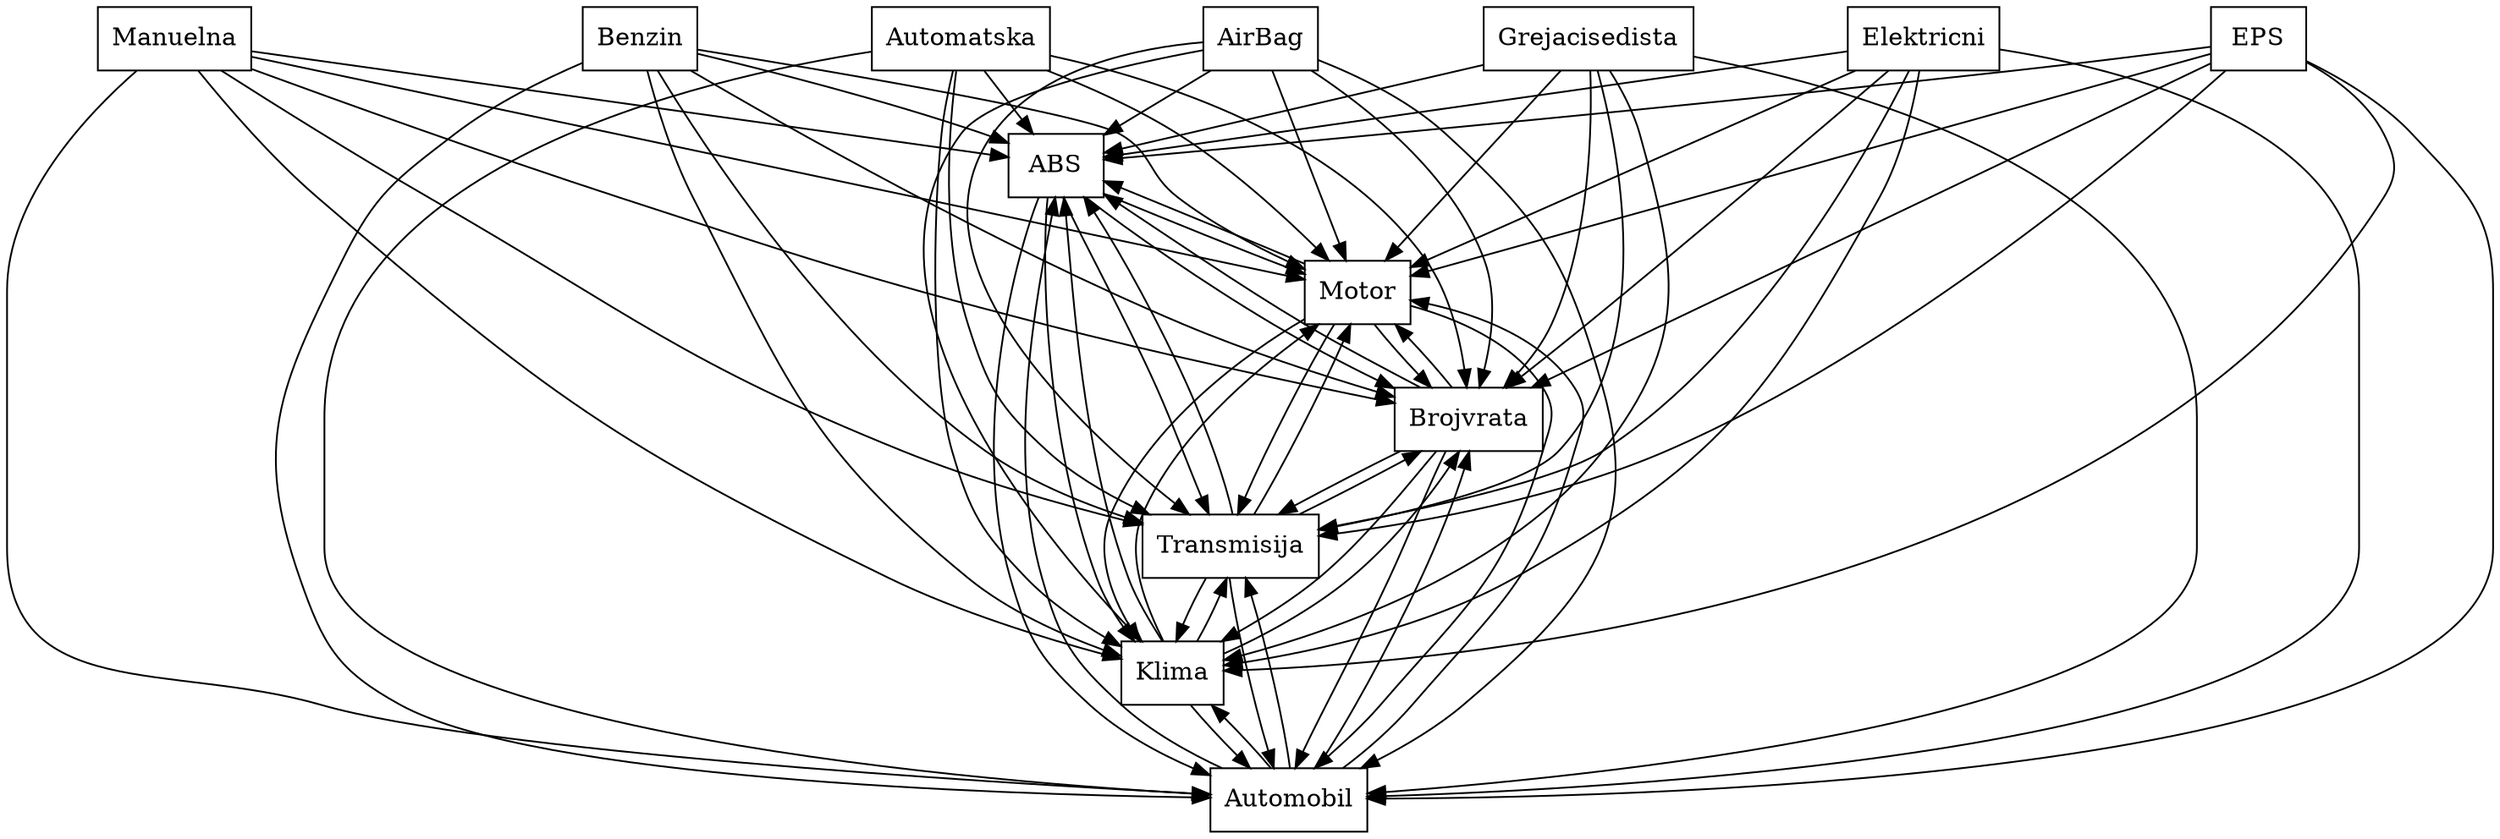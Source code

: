 digraph{
graph [rankdir=TB];
node [shape=box];
edge [arrowhead=normal];
0[label="ABS",]
1[label="Automatska",]
2[label="Manuelna",]
3[label="Motor",]
4[label="Benzin",]
5[label="Automobil",]
6[label="Klima",]
7[label="EPS",]
8[label="AirBag",]
9[label="Transmisija",]
10[label="Grejacisedista",]
11[label="Brojvrata",]
12[label="Elektricni",]
0->3[label="",]
0->5[label="",]
0->6[label="",]
0->9[label="",]
0->11[label="",]
1->0[label="",]
1->3[label="",]
1->5[label="",]
1->6[label="",]
1->9[label="",]
1->11[label="",]
2->0[label="",]
2->3[label="",]
2->5[label="",]
2->6[label="",]
2->9[label="",]
2->11[label="",]
3->0[label="",]
3->5[label="",]
3->6[label="",]
3->9[label="",]
3->11[label="",]
4->0[label="",]
4->3[label="",]
4->5[label="",]
4->6[label="",]
4->9[label="",]
4->11[label="",]
5->0[label="",]
5->3[label="",]
5->6[label="",]
5->9[label="",]
5->11[label="",]
6->0[label="",]
6->3[label="",]
6->5[label="",]
6->9[label="",]
6->11[label="",]
7->0[label="",]
7->3[label="",]
7->5[label="",]
7->6[label="",]
7->9[label="",]
7->11[label="",]
8->0[label="",]
8->3[label="",]
8->5[label="",]
8->6[label="",]
8->9[label="",]
8->11[label="",]
9->0[label="",]
9->3[label="",]
9->5[label="",]
9->6[label="",]
9->11[label="",]
10->0[label="",]
10->3[label="",]
10->5[label="",]
10->6[label="",]
10->9[label="",]
10->11[label="",]
11->0[label="",]
11->3[label="",]
11->5[label="",]
11->6[label="",]
11->9[label="",]
12->0[label="",]
12->3[label="",]
12->5[label="",]
12->6[label="",]
12->9[label="",]
12->11[label="",]
}
